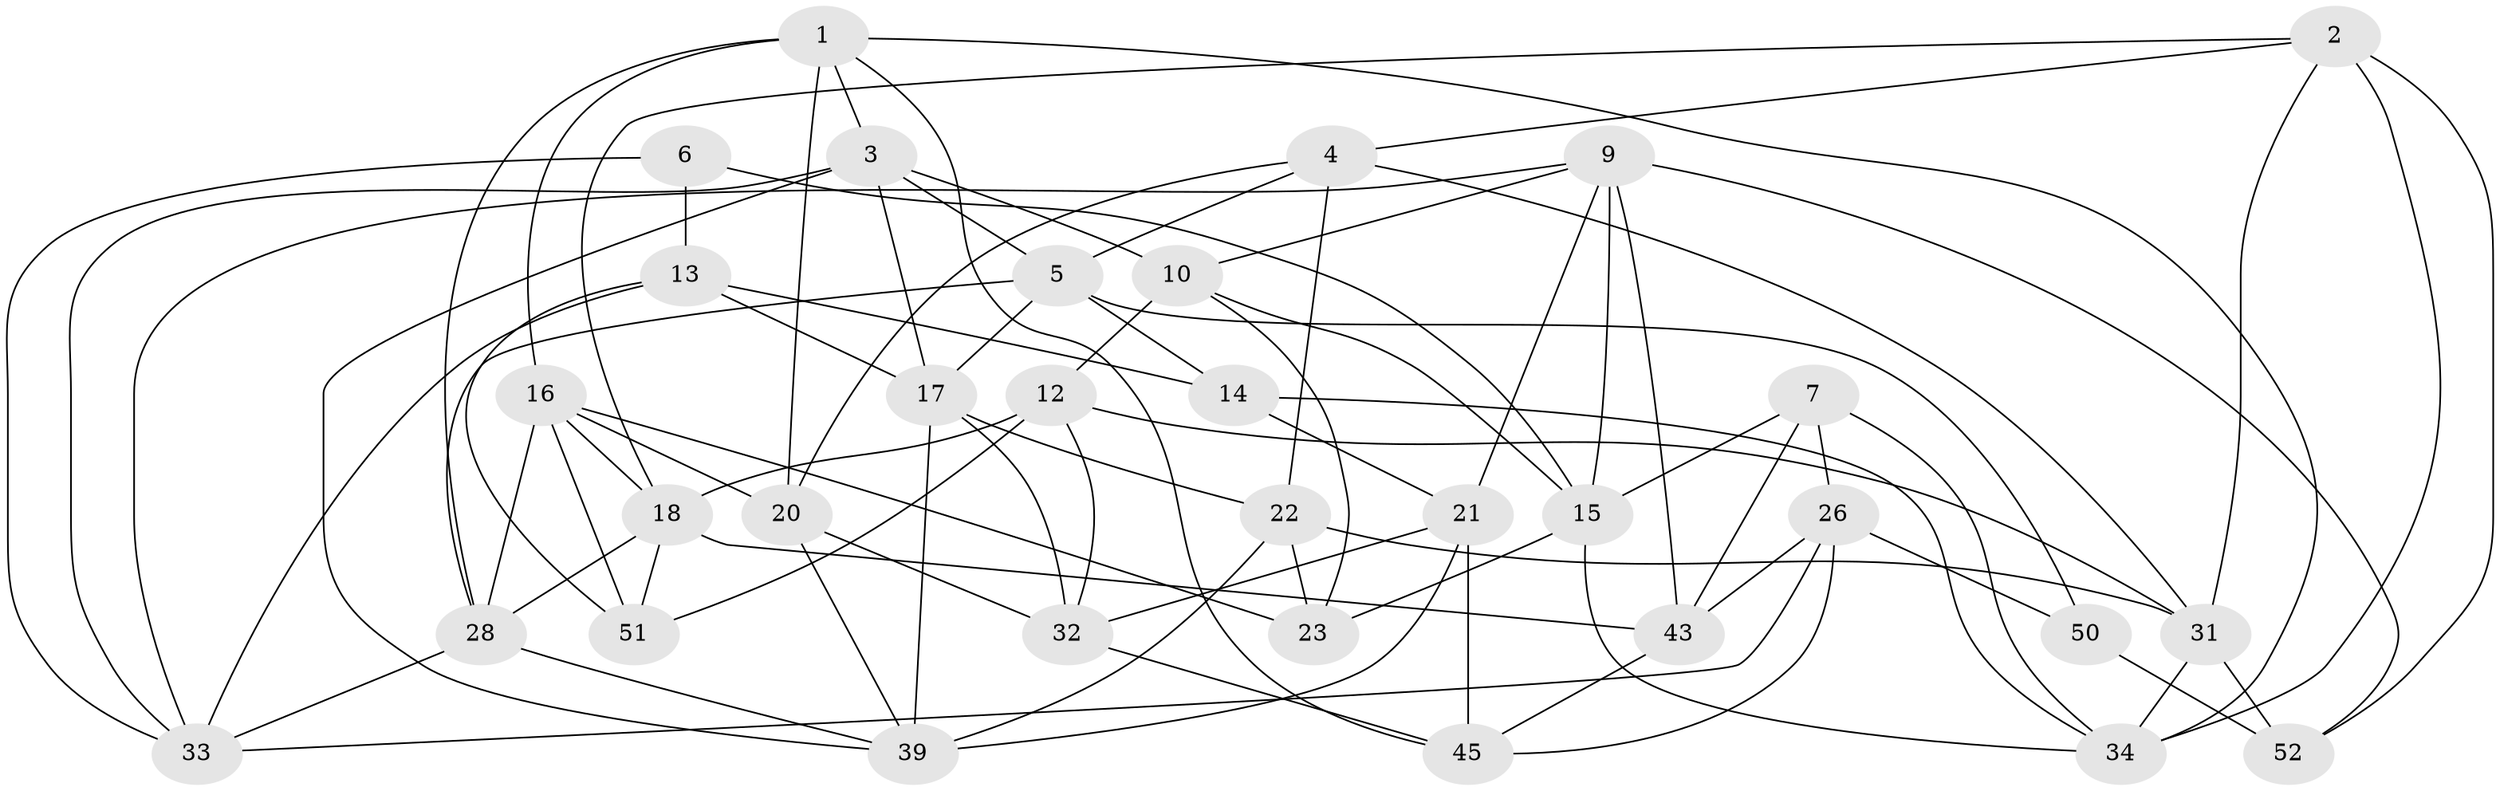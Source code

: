 // Generated by graph-tools (version 1.1) at 2025/24/03/03/25 07:24:29]
// undirected, 32 vertices, 82 edges
graph export_dot {
graph [start="1"]
  node [color=gray90,style=filled];
  1 [super="+8"];
  2 [super="+42"];
  3 [super="+27"];
  4 [super="+44"];
  5 [super="+58"];
  6;
  7;
  9 [super="+24"];
  10 [super="+11"];
  12 [super="+19"];
  13 [super="+47"];
  14;
  15 [super="+35"];
  16 [super="+53"];
  17 [super="+25"];
  18 [super="+38"];
  20 [super="+30"];
  21 [super="+54"];
  22 [super="+36"];
  23;
  26 [super="+40"];
  28 [super="+29"];
  31 [super="+37"];
  32 [super="+48"];
  33 [super="+56"];
  34 [super="+41"];
  39 [super="+46"];
  43 [super="+49"];
  45 [super="+57"];
  50;
  51;
  52 [super="+55"];
  1 -- 34;
  1 -- 28;
  1 -- 45;
  1 -- 3;
  1 -- 20;
  1 -- 16;
  2 -- 52 [weight=2];
  2 -- 31;
  2 -- 4;
  2 -- 34;
  2 -- 18;
  3 -- 33;
  3 -- 5;
  3 -- 39;
  3 -- 17;
  3 -- 10;
  4 -- 22 [weight=2];
  4 -- 31;
  4 -- 5;
  4 -- 20;
  5 -- 14;
  5 -- 17;
  5 -- 28;
  5 -- 50;
  6 -- 33;
  6 -- 13 [weight=2];
  6 -- 15;
  7 -- 34;
  7 -- 26;
  7 -- 43;
  7 -- 15;
  9 -- 21;
  9 -- 15;
  9 -- 52;
  9 -- 10;
  9 -- 43;
  9 -- 33;
  10 -- 12 [weight=2];
  10 -- 23;
  10 -- 15;
  12 -- 31;
  12 -- 51;
  12 -- 32;
  12 -- 18;
  13 -- 14;
  13 -- 51;
  13 -- 17;
  13 -- 33;
  14 -- 34;
  14 -- 21;
  15 -- 23;
  15 -- 34;
  16 -- 28;
  16 -- 51;
  16 -- 18;
  16 -- 23;
  16 -- 20;
  17 -- 39;
  17 -- 32;
  17 -- 22;
  18 -- 43;
  18 -- 51;
  18 -- 28;
  20 -- 39;
  20 -- 32 [weight=2];
  21 -- 45 [weight=2];
  21 -- 32;
  21 -- 39;
  22 -- 23;
  22 -- 39;
  22 -- 31;
  26 -- 50;
  26 -- 33;
  26 -- 43 [weight=2];
  26 -- 45;
  28 -- 39;
  28 -- 33;
  31 -- 34;
  31 -- 52;
  32 -- 45;
  43 -- 45;
  50 -- 52 [weight=2];
}
